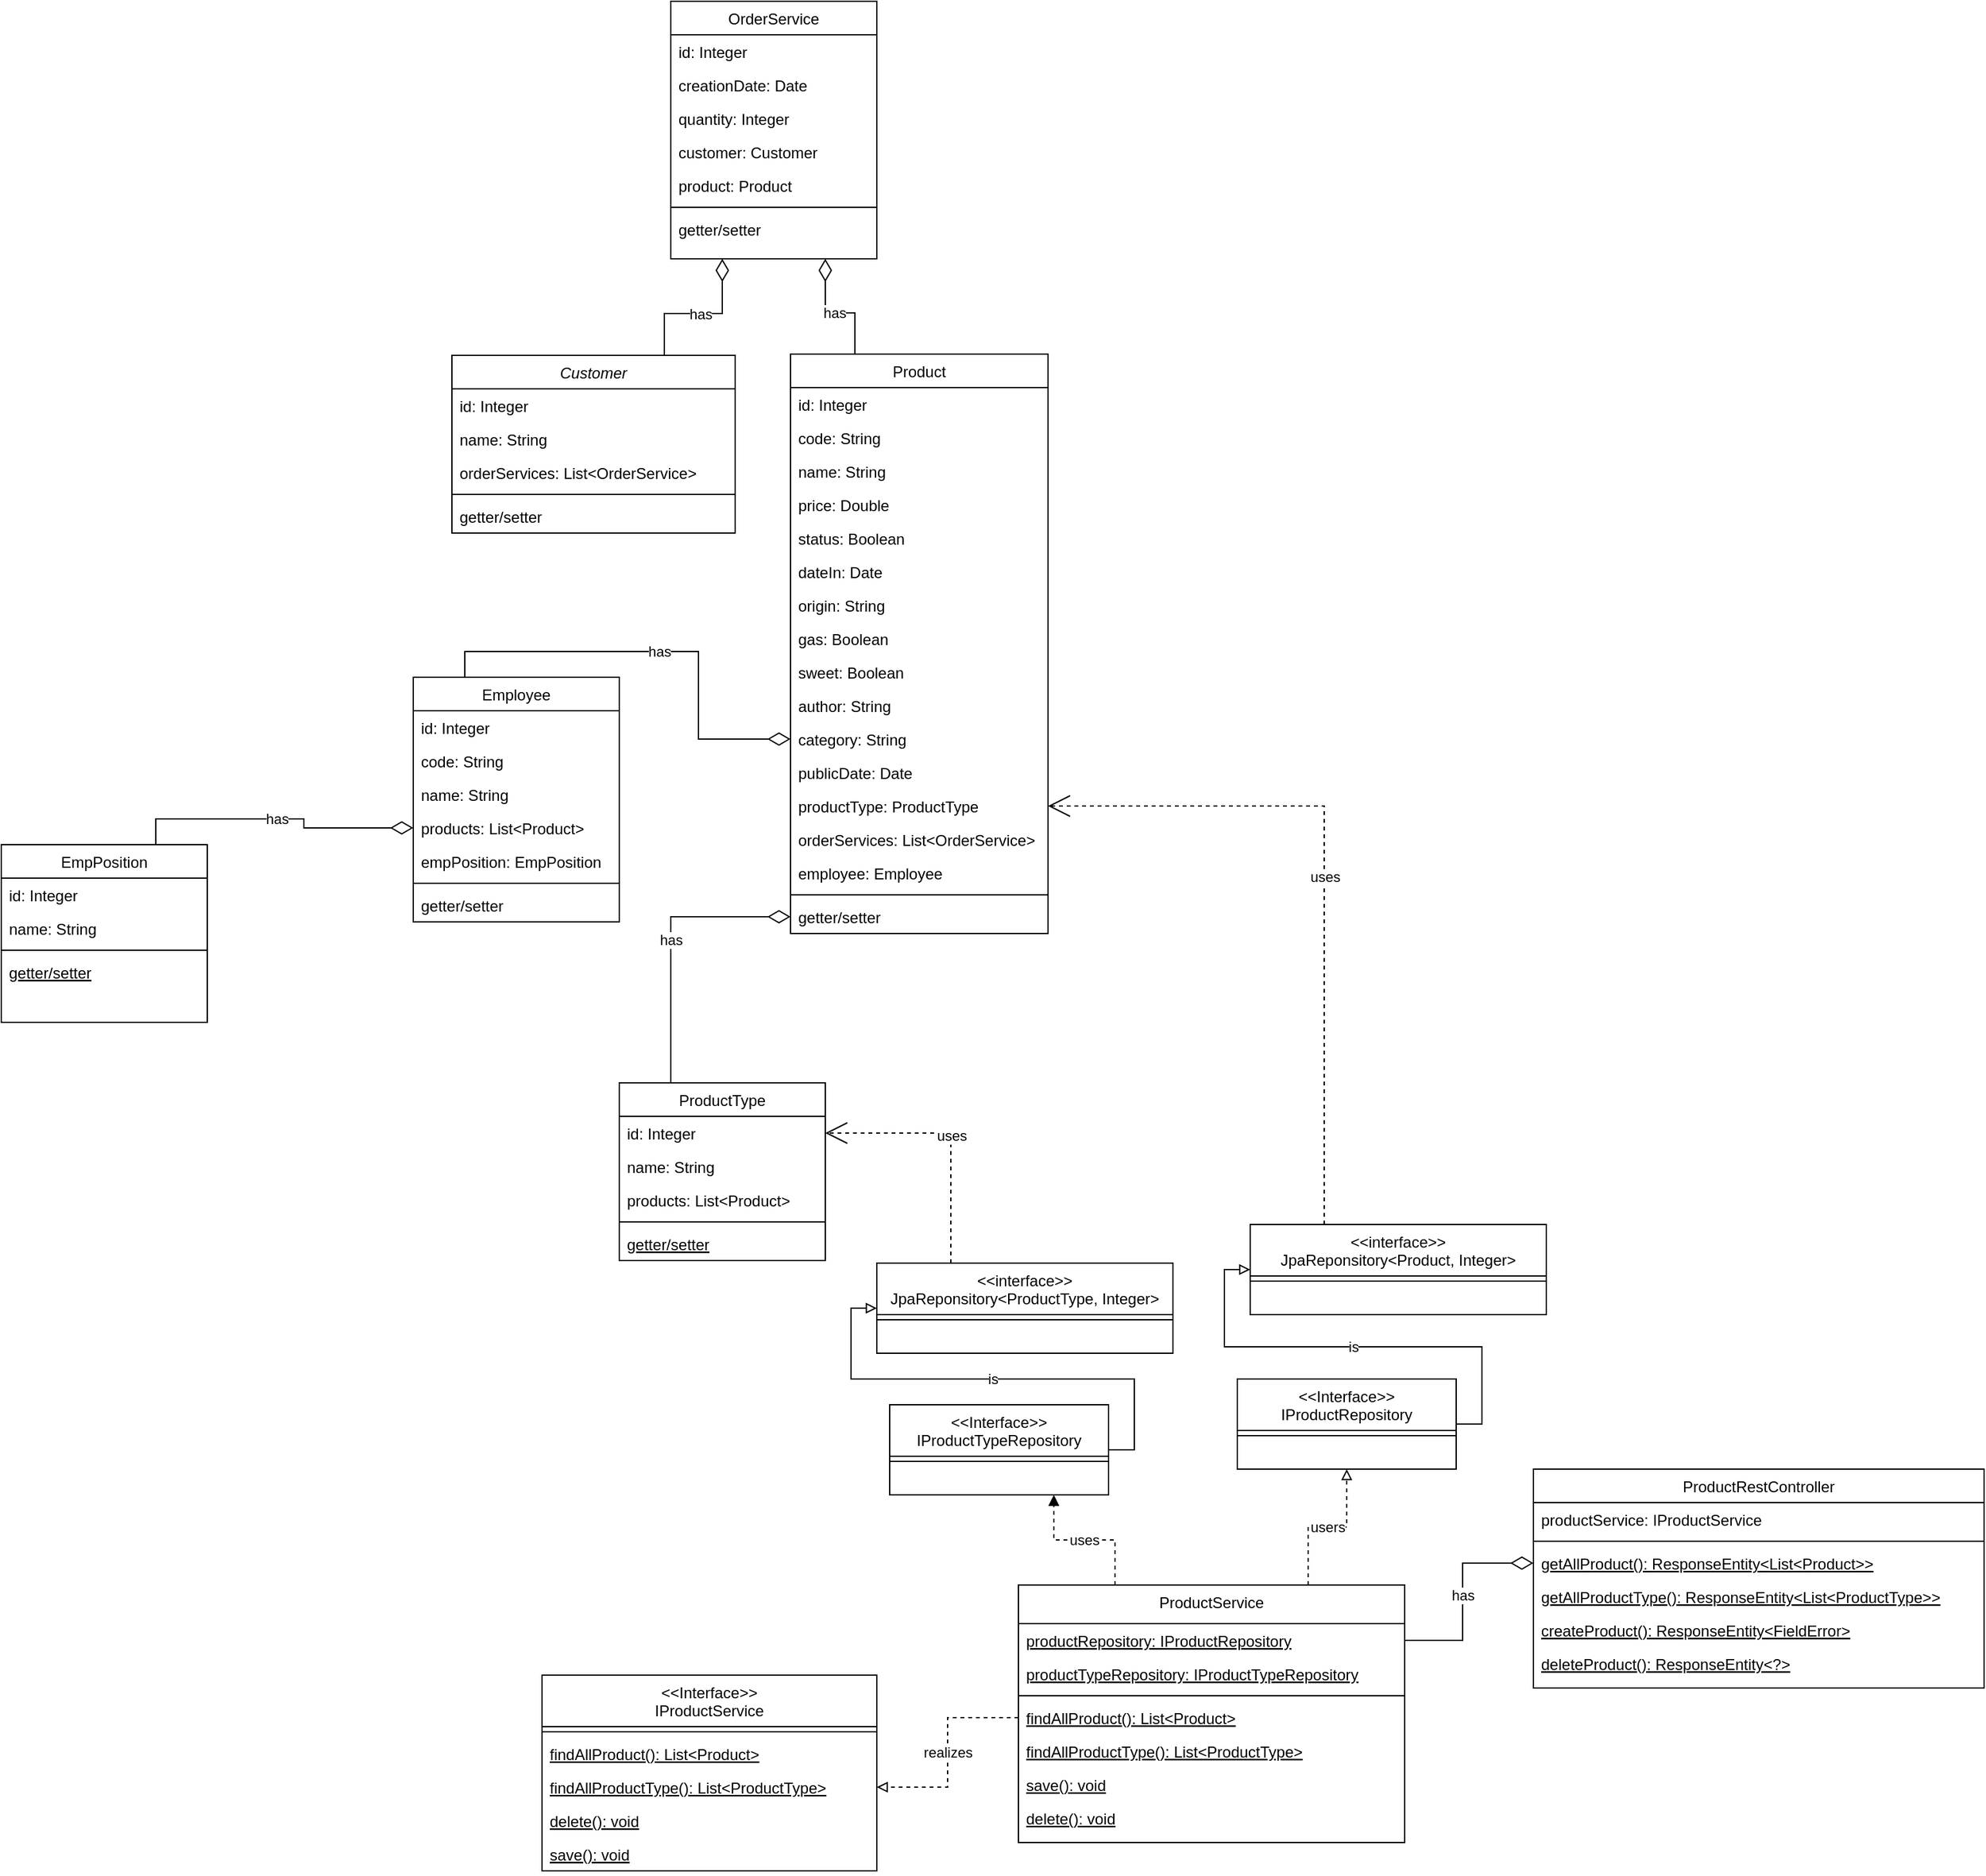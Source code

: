 <mxfile version="20.2.3" type="device"><diagram id="C5RBs43oDa-KdzZeNtuy" name="Page-1"><mxGraphModel dx="2858" dy="3461" grid="1" gridSize="10" guides="1" tooltips="1" connect="1" arrows="1" fold="1" page="1" pageScale="1" pageWidth="827" pageHeight="1169" math="0" shadow="0"><root><mxCell id="WIyWlLk6GJQsqaUBKTNV-0"/><mxCell id="WIyWlLk6GJQsqaUBKTNV-1" parent="WIyWlLk6GJQsqaUBKTNV-0"/><mxCell id="52LE8XLIJK4P2n2d30un-79" value="has" style="edgeStyle=orthogonalEdgeStyle;rounded=0;orthogonalLoop=1;jettySize=auto;html=1;exitX=0.75;exitY=0;exitDx=0;exitDy=0;endArrow=diamondThin;endFill=0;entryX=0.25;entryY=1;entryDx=0;entryDy=0;strokeWidth=1;endSize=15;" edge="1" parent="WIyWlLk6GJQsqaUBKTNV-1" source="zkfFHV4jXpPFQw0GAbJ--0" target="zkfFHV4jXpPFQw0GAbJ--13"><mxGeometry relative="1" as="geometry"><mxPoint x="770" y="-1940" as="targetPoint"/></mxGeometry></mxCell><mxCell id="zkfFHV4jXpPFQw0GAbJ--0" value="Customer" style="swimlane;fontStyle=2;align=center;verticalAlign=top;childLayout=stackLayout;horizontal=1;startSize=26;horizontalStack=0;resizeParent=1;resizeLast=0;collapsible=1;marginBottom=0;rounded=0;shadow=0;strokeWidth=1;" parent="WIyWlLk6GJQsqaUBKTNV-1" vertex="1"><mxGeometry x="-230" y="-1415" width="220" height="138" as="geometry"><mxRectangle x="230" y="140" width="160" height="26" as="alternateBounds"/></mxGeometry></mxCell><mxCell id="zkfFHV4jXpPFQw0GAbJ--1" value="id: Integer" style="text;align=left;verticalAlign=top;spacingLeft=4;spacingRight=4;overflow=hidden;rotatable=0;points=[[0,0.5],[1,0.5]];portConstraint=eastwest;" parent="zkfFHV4jXpPFQw0GAbJ--0" vertex="1"><mxGeometry y="26" width="220" height="26" as="geometry"/></mxCell><mxCell id="zkfFHV4jXpPFQw0GAbJ--2" value="name: String" style="text;align=left;verticalAlign=top;spacingLeft=4;spacingRight=4;overflow=hidden;rotatable=0;points=[[0,0.5],[1,0.5]];portConstraint=eastwest;rounded=0;shadow=0;html=0;" parent="zkfFHV4jXpPFQw0GAbJ--0" vertex="1"><mxGeometry y="52" width="220" height="26" as="geometry"/></mxCell><mxCell id="zkfFHV4jXpPFQw0GAbJ--3" value="orderServices: List&lt;OrderService&gt;" style="text;align=left;verticalAlign=top;spacingLeft=4;spacingRight=4;overflow=hidden;rotatable=0;points=[[0,0.5],[1,0.5]];portConstraint=eastwest;rounded=0;shadow=0;html=0;" parent="zkfFHV4jXpPFQw0GAbJ--0" vertex="1"><mxGeometry y="78" width="220" height="26" as="geometry"/></mxCell><mxCell id="zkfFHV4jXpPFQw0GAbJ--4" value="" style="line;html=1;strokeWidth=1;align=left;verticalAlign=middle;spacingTop=-1;spacingLeft=3;spacingRight=3;rotatable=0;labelPosition=right;points=[];portConstraint=eastwest;" parent="zkfFHV4jXpPFQw0GAbJ--0" vertex="1"><mxGeometry y="104" width="220" height="8" as="geometry"/></mxCell><mxCell id="zkfFHV4jXpPFQw0GAbJ--5" value="getter/setter" style="text;align=left;verticalAlign=top;spacingLeft=4;spacingRight=4;overflow=hidden;rotatable=0;points=[[0,0.5],[1,0.5]];portConstraint=eastwest;" parent="zkfFHV4jXpPFQw0GAbJ--0" vertex="1"><mxGeometry y="112" width="220" height="26" as="geometry"/></mxCell><mxCell id="52LE8XLIJK4P2n2d30un-82" value="has" style="edgeStyle=orthogonalEdgeStyle;rounded=0;orthogonalLoop=1;jettySize=auto;html=1;exitX=0.75;exitY=0;exitDx=0;exitDy=0;entryX=0;entryY=0.5;entryDx=0;entryDy=0;endArrow=diamondThin;endFill=0;endSize=15;strokeWidth=1;" edge="1" parent="WIyWlLk6GJQsqaUBKTNV-1" source="zkfFHV4jXpPFQw0GAbJ--6" target="zkfFHV4jXpPFQw0GAbJ--20"><mxGeometry relative="1" as="geometry"/></mxCell><mxCell id="zkfFHV4jXpPFQw0GAbJ--6" value="EmpPosition" style="swimlane;fontStyle=0;align=center;verticalAlign=top;childLayout=stackLayout;horizontal=1;startSize=26;horizontalStack=0;resizeParent=1;resizeLast=0;collapsible=1;marginBottom=0;rounded=0;shadow=0;strokeWidth=1;" parent="WIyWlLk6GJQsqaUBKTNV-1" vertex="1"><mxGeometry x="-580" y="-1035" width="160" height="138" as="geometry"><mxRectangle x="130" y="380" width="160" height="26" as="alternateBounds"/></mxGeometry></mxCell><mxCell id="zkfFHV4jXpPFQw0GAbJ--7" value="id: Integer" style="text;align=left;verticalAlign=top;spacingLeft=4;spacingRight=4;overflow=hidden;rotatable=0;points=[[0,0.5],[1,0.5]];portConstraint=eastwest;" parent="zkfFHV4jXpPFQw0GAbJ--6" vertex="1"><mxGeometry y="26" width="160" height="26" as="geometry"/></mxCell><mxCell id="zkfFHV4jXpPFQw0GAbJ--8" value="name: String" style="text;align=left;verticalAlign=top;spacingLeft=4;spacingRight=4;overflow=hidden;rotatable=0;points=[[0,0.5],[1,0.5]];portConstraint=eastwest;rounded=0;shadow=0;html=0;" parent="zkfFHV4jXpPFQw0GAbJ--6" vertex="1"><mxGeometry y="52" width="160" height="26" as="geometry"/></mxCell><mxCell id="zkfFHV4jXpPFQw0GAbJ--9" value="" style="line;html=1;strokeWidth=1;align=left;verticalAlign=middle;spacingTop=-1;spacingLeft=3;spacingRight=3;rotatable=0;labelPosition=right;points=[];portConstraint=eastwest;" parent="zkfFHV4jXpPFQw0GAbJ--6" vertex="1"><mxGeometry y="78" width="160" height="8" as="geometry"/></mxCell><mxCell id="zkfFHV4jXpPFQw0GAbJ--10" value="getter/setter" style="text;align=left;verticalAlign=top;spacingLeft=4;spacingRight=4;overflow=hidden;rotatable=0;points=[[0,0.5],[1,0.5]];portConstraint=eastwest;fontStyle=4" parent="zkfFHV4jXpPFQw0GAbJ--6" vertex="1"><mxGeometry y="86" width="160" height="26" as="geometry"/></mxCell><mxCell id="zkfFHV4jXpPFQw0GAbJ--13" value="OrderService" style="swimlane;fontStyle=0;align=center;verticalAlign=top;childLayout=stackLayout;horizontal=1;startSize=26;horizontalStack=0;resizeParent=1;resizeLast=0;collapsible=1;marginBottom=0;rounded=0;shadow=0;strokeWidth=1;" parent="WIyWlLk6GJQsqaUBKTNV-1" vertex="1"><mxGeometry x="-60" y="-1690" width="160" height="200" as="geometry"><mxRectangle x="340" y="380" width="170" height="26" as="alternateBounds"/></mxGeometry></mxCell><mxCell id="zkfFHV4jXpPFQw0GAbJ--14" value="id: Integer" style="text;align=left;verticalAlign=top;spacingLeft=4;spacingRight=4;overflow=hidden;rotatable=0;points=[[0,0.5],[1,0.5]];portConstraint=eastwest;" parent="zkfFHV4jXpPFQw0GAbJ--13" vertex="1"><mxGeometry y="26" width="160" height="26" as="geometry"/></mxCell><mxCell id="52LE8XLIJK4P2n2d30un-3" value="creationDate: Date   " style="text;align=left;verticalAlign=top;spacingLeft=4;spacingRight=4;overflow=hidden;rotatable=0;points=[[0,0.5],[1,0.5]];portConstraint=eastwest;" vertex="1" parent="zkfFHV4jXpPFQw0GAbJ--13"><mxGeometry y="52" width="160" height="26" as="geometry"/></mxCell><mxCell id="52LE8XLIJK4P2n2d30un-5" value="quantity: Integer" style="text;align=left;verticalAlign=top;spacingLeft=4;spacingRight=4;overflow=hidden;rotatable=0;points=[[0,0.5],[1,0.5]];portConstraint=eastwest;" vertex="1" parent="zkfFHV4jXpPFQw0GAbJ--13"><mxGeometry y="78" width="160" height="26" as="geometry"/></mxCell><mxCell id="52LE8XLIJK4P2n2d30un-6" value="customer: Customer" style="text;align=left;verticalAlign=top;spacingLeft=4;spacingRight=4;overflow=hidden;rotatable=0;points=[[0,0.5],[1,0.5]];portConstraint=eastwest;" vertex="1" parent="zkfFHV4jXpPFQw0GAbJ--13"><mxGeometry y="104" width="160" height="26" as="geometry"/></mxCell><mxCell id="52LE8XLIJK4P2n2d30un-4" value="product: Product" style="text;align=left;verticalAlign=top;spacingLeft=4;spacingRight=4;overflow=hidden;rotatable=0;points=[[0,0.5],[1,0.5]];portConstraint=eastwest;" vertex="1" parent="zkfFHV4jXpPFQw0GAbJ--13"><mxGeometry y="130" width="160" height="26" as="geometry"/></mxCell><mxCell id="zkfFHV4jXpPFQw0GAbJ--15" value="" style="line;html=1;strokeWidth=1;align=left;verticalAlign=middle;spacingTop=-1;spacingLeft=3;spacingRight=3;rotatable=0;labelPosition=right;points=[];portConstraint=eastwest;" parent="zkfFHV4jXpPFQw0GAbJ--13" vertex="1"><mxGeometry y="156" width="160" height="8" as="geometry"/></mxCell><mxCell id="52LE8XLIJK4P2n2d30un-8" value="getter/setter" style="text;align=left;verticalAlign=top;spacingLeft=4;spacingRight=4;overflow=hidden;rotatable=0;points=[[0,0.5],[1,0.5]];portConstraint=eastwest;" vertex="1" parent="zkfFHV4jXpPFQw0GAbJ--13"><mxGeometry y="164" width="160" height="26" as="geometry"/></mxCell><mxCell id="52LE8XLIJK4P2n2d30un-81" value="has" style="edgeStyle=orthogonalEdgeStyle;rounded=0;orthogonalLoop=1;jettySize=auto;html=1;exitX=0.25;exitY=0;exitDx=0;exitDy=0;entryX=0;entryY=0.5;entryDx=0;entryDy=0;endArrow=diamondThin;endFill=0;endSize=15;strokeWidth=1;" edge="1" parent="WIyWlLk6GJQsqaUBKTNV-1" source="zkfFHV4jXpPFQw0GAbJ--17" target="52LE8XLIJK4P2n2d30un-22"><mxGeometry relative="1" as="geometry"/></mxCell><mxCell id="zkfFHV4jXpPFQw0GAbJ--17" value="Employee" style="swimlane;fontStyle=0;align=center;verticalAlign=top;childLayout=stackLayout;horizontal=1;startSize=26;horizontalStack=0;resizeParent=1;resizeLast=0;collapsible=1;marginBottom=0;rounded=0;shadow=0;strokeWidth=1;" parent="WIyWlLk6GJQsqaUBKTNV-1" vertex="1"><mxGeometry x="-260" y="-1165" width="160" height="190" as="geometry"><mxRectangle x="550" y="140" width="160" height="26" as="alternateBounds"/></mxGeometry></mxCell><mxCell id="zkfFHV4jXpPFQw0GAbJ--18" value="id: Integer" style="text;align=left;verticalAlign=top;spacingLeft=4;spacingRight=4;overflow=hidden;rotatable=0;points=[[0,0.5],[1,0.5]];portConstraint=eastwest;" parent="zkfFHV4jXpPFQw0GAbJ--17" vertex="1"><mxGeometry y="26" width="160" height="26" as="geometry"/></mxCell><mxCell id="zkfFHV4jXpPFQw0GAbJ--19" value="code: String" style="text;align=left;verticalAlign=top;spacingLeft=4;spacingRight=4;overflow=hidden;rotatable=0;points=[[0,0.5],[1,0.5]];portConstraint=eastwest;rounded=0;shadow=0;html=0;" parent="zkfFHV4jXpPFQw0GAbJ--17" vertex="1"><mxGeometry y="52" width="160" height="26" as="geometry"/></mxCell><mxCell id="52LE8XLIJK4P2n2d30un-7" value="name: String" style="text;align=left;verticalAlign=top;spacingLeft=4;spacingRight=4;overflow=hidden;rotatable=0;points=[[0,0.5],[1,0.5]];portConstraint=eastwest;rounded=0;shadow=0;html=0;" vertex="1" parent="zkfFHV4jXpPFQw0GAbJ--17"><mxGeometry y="78" width="160" height="26" as="geometry"/></mxCell><mxCell id="zkfFHV4jXpPFQw0GAbJ--20" value="products: List&lt;Product&gt;" style="text;align=left;verticalAlign=top;spacingLeft=4;spacingRight=4;overflow=hidden;rotatable=0;points=[[0,0.5],[1,0.5]];portConstraint=eastwest;rounded=0;shadow=0;html=0;" parent="zkfFHV4jXpPFQw0GAbJ--17" vertex="1"><mxGeometry y="104" width="160" height="26" as="geometry"/></mxCell><mxCell id="zkfFHV4jXpPFQw0GAbJ--21" value="empPosition: EmpPosition" style="text;align=left;verticalAlign=top;spacingLeft=4;spacingRight=4;overflow=hidden;rotatable=0;points=[[0,0.5],[1,0.5]];portConstraint=eastwest;rounded=0;shadow=0;html=0;" parent="zkfFHV4jXpPFQw0GAbJ--17" vertex="1"><mxGeometry y="130" width="160" height="26" as="geometry"/></mxCell><mxCell id="zkfFHV4jXpPFQw0GAbJ--23" value="" style="line;html=1;strokeWidth=1;align=left;verticalAlign=middle;spacingTop=-1;spacingLeft=3;spacingRight=3;rotatable=0;labelPosition=right;points=[];portConstraint=eastwest;" parent="zkfFHV4jXpPFQw0GAbJ--17" vertex="1"><mxGeometry y="156" width="160" height="8" as="geometry"/></mxCell><mxCell id="zkfFHV4jXpPFQw0GAbJ--24" value="getter/setter" style="text;align=left;verticalAlign=top;spacingLeft=4;spacingRight=4;overflow=hidden;rotatable=0;points=[[0,0.5],[1,0.5]];portConstraint=eastwest;" parent="zkfFHV4jXpPFQw0GAbJ--17" vertex="1"><mxGeometry y="164" width="160" height="26" as="geometry"/></mxCell><mxCell id="52LE8XLIJK4P2n2d30un-80" value="has" style="edgeStyle=orthogonalEdgeStyle;rounded=0;orthogonalLoop=1;jettySize=auto;html=1;exitX=0.25;exitY=0;exitDx=0;exitDy=0;entryX=0.75;entryY=1;entryDx=0;entryDy=0;endArrow=diamondThin;endFill=0;endSize=15;" edge="1" parent="WIyWlLk6GJQsqaUBKTNV-1" source="52LE8XLIJK4P2n2d30un-9" target="zkfFHV4jXpPFQw0GAbJ--13"><mxGeometry relative="1" as="geometry"/></mxCell><mxCell id="52LE8XLIJK4P2n2d30un-9" value="Product" style="swimlane;fontStyle=0;align=center;verticalAlign=top;childLayout=stackLayout;horizontal=1;startSize=26;horizontalStack=0;resizeParent=1;resizeLast=0;collapsible=1;marginBottom=0;rounded=0;shadow=0;strokeWidth=1;" vertex="1" parent="WIyWlLk6GJQsqaUBKTNV-1"><mxGeometry x="33" y="-1416" width="200" height="450" as="geometry"><mxRectangle x="340" y="380" width="170" height="26" as="alternateBounds"/></mxGeometry></mxCell><mxCell id="52LE8XLIJK4P2n2d30un-10" value="id: Integer" style="text;align=left;verticalAlign=top;spacingLeft=4;spacingRight=4;overflow=hidden;rotatable=0;points=[[0,0.5],[1,0.5]];portConstraint=eastwest;" vertex="1" parent="52LE8XLIJK4P2n2d30un-9"><mxGeometry y="26" width="200" height="26" as="geometry"/></mxCell><mxCell id="52LE8XLIJK4P2n2d30un-11" value="code: String" style="text;align=left;verticalAlign=top;spacingLeft=4;spacingRight=4;overflow=hidden;rotatable=0;points=[[0,0.5],[1,0.5]];portConstraint=eastwest;" vertex="1" parent="52LE8XLIJK4P2n2d30un-9"><mxGeometry y="52" width="200" height="26" as="geometry"/></mxCell><mxCell id="52LE8XLIJK4P2n2d30un-12" value="name: String" style="text;align=left;verticalAlign=top;spacingLeft=4;spacingRight=4;overflow=hidden;rotatable=0;points=[[0,0.5],[1,0.5]];portConstraint=eastwest;" vertex="1" parent="52LE8XLIJK4P2n2d30un-9"><mxGeometry y="78" width="200" height="26" as="geometry"/></mxCell><mxCell id="52LE8XLIJK4P2n2d30un-13" value="price: Double" style="text;align=left;verticalAlign=top;spacingLeft=4;spacingRight=4;overflow=hidden;rotatable=0;points=[[0,0.5],[1,0.5]];portConstraint=eastwest;" vertex="1" parent="52LE8XLIJK4P2n2d30un-9"><mxGeometry y="104" width="200" height="26" as="geometry"/></mxCell><mxCell id="52LE8XLIJK4P2n2d30un-14" value="status: Boolean" style="text;align=left;verticalAlign=top;spacingLeft=4;spacingRight=4;overflow=hidden;rotatable=0;points=[[0,0.5],[1,0.5]];portConstraint=eastwest;" vertex="1" parent="52LE8XLIJK4P2n2d30un-9"><mxGeometry y="130" width="200" height="26" as="geometry"/></mxCell><mxCell id="52LE8XLIJK4P2n2d30un-17" value="dateIn: Date" style="text;align=left;verticalAlign=top;spacingLeft=4;spacingRight=4;overflow=hidden;rotatable=0;points=[[0,0.5],[1,0.5]];portConstraint=eastwest;" vertex="1" parent="52LE8XLIJK4P2n2d30un-9"><mxGeometry y="156" width="200" height="26" as="geometry"/></mxCell><mxCell id="52LE8XLIJK4P2n2d30un-18" value="origin: String" style="text;align=left;verticalAlign=top;spacingLeft=4;spacingRight=4;overflow=hidden;rotatable=0;points=[[0,0.5],[1,0.5]];portConstraint=eastwest;" vertex="1" parent="52LE8XLIJK4P2n2d30un-9"><mxGeometry y="182" width="200" height="26" as="geometry"/></mxCell><mxCell id="52LE8XLIJK4P2n2d30un-19" value="gas: Boolean" style="text;align=left;verticalAlign=top;spacingLeft=4;spacingRight=4;overflow=hidden;rotatable=0;points=[[0,0.5],[1,0.5]];portConstraint=eastwest;" vertex="1" parent="52LE8XLIJK4P2n2d30un-9"><mxGeometry y="208" width="200" height="26" as="geometry"/></mxCell><mxCell id="52LE8XLIJK4P2n2d30un-20" value="sweet: Boolean" style="text;align=left;verticalAlign=top;spacingLeft=4;spacingRight=4;overflow=hidden;rotatable=0;points=[[0,0.5],[1,0.5]];portConstraint=eastwest;" vertex="1" parent="52LE8XLIJK4P2n2d30un-9"><mxGeometry y="234" width="200" height="26" as="geometry"/></mxCell><mxCell id="52LE8XLIJK4P2n2d30un-21" value="author: String" style="text;align=left;verticalAlign=top;spacingLeft=4;spacingRight=4;overflow=hidden;rotatable=0;points=[[0,0.5],[1,0.5]];portConstraint=eastwest;" vertex="1" parent="52LE8XLIJK4P2n2d30un-9"><mxGeometry y="260" width="200" height="26" as="geometry"/></mxCell><mxCell id="52LE8XLIJK4P2n2d30un-22" value="category: String" style="text;align=left;verticalAlign=top;spacingLeft=4;spacingRight=4;overflow=hidden;rotatable=0;points=[[0,0.5],[1,0.5]];portConstraint=eastwest;" vertex="1" parent="52LE8XLIJK4P2n2d30un-9"><mxGeometry y="286" width="200" height="26" as="geometry"/></mxCell><mxCell id="52LE8XLIJK4P2n2d30un-23" value="publicDate: Date" style="text;align=left;verticalAlign=top;spacingLeft=4;spacingRight=4;overflow=hidden;rotatable=0;points=[[0,0.5],[1,0.5]];portConstraint=eastwest;" vertex="1" parent="52LE8XLIJK4P2n2d30un-9"><mxGeometry y="312" width="200" height="26" as="geometry"/></mxCell><mxCell id="52LE8XLIJK4P2n2d30un-24" value="productType: ProductType" style="text;align=left;verticalAlign=top;spacingLeft=4;spacingRight=4;overflow=hidden;rotatable=0;points=[[0,0.5],[1,0.5]];portConstraint=eastwest;" vertex="1" parent="52LE8XLIJK4P2n2d30un-9"><mxGeometry y="338" width="200" height="26" as="geometry"/></mxCell><mxCell id="52LE8XLIJK4P2n2d30un-25" value="orderServices: List&lt;OrderService&gt;" style="text;align=left;verticalAlign=top;spacingLeft=4;spacingRight=4;overflow=hidden;rotatable=0;points=[[0,0.5],[1,0.5]];portConstraint=eastwest;" vertex="1" parent="52LE8XLIJK4P2n2d30un-9"><mxGeometry y="364" width="200" height="26" as="geometry"/></mxCell><mxCell id="52LE8XLIJK4P2n2d30un-26" value="employee: Employee" style="text;align=left;verticalAlign=top;spacingLeft=4;spacingRight=4;overflow=hidden;rotatable=0;points=[[0,0.5],[1,0.5]];portConstraint=eastwest;" vertex="1" parent="52LE8XLIJK4P2n2d30un-9"><mxGeometry y="390" width="200" height="26" as="geometry"/></mxCell><mxCell id="52LE8XLIJK4P2n2d30un-15" value="" style="line;html=1;strokeWidth=1;align=left;verticalAlign=middle;spacingTop=-1;spacingLeft=3;spacingRight=3;rotatable=0;labelPosition=right;points=[];portConstraint=eastwest;" vertex="1" parent="52LE8XLIJK4P2n2d30un-9"><mxGeometry y="416" width="200" height="8" as="geometry"/></mxCell><mxCell id="52LE8XLIJK4P2n2d30un-16" value="getter/setter" style="text;align=left;verticalAlign=top;spacingLeft=4;spacingRight=4;overflow=hidden;rotatable=0;points=[[0,0.5],[1,0.5]];portConstraint=eastwest;" vertex="1" parent="52LE8XLIJK4P2n2d30un-9"><mxGeometry y="424" width="200" height="26" as="geometry"/></mxCell><mxCell id="52LE8XLIJK4P2n2d30un-83" value="has" style="edgeStyle=orthogonalEdgeStyle;rounded=0;orthogonalLoop=1;jettySize=auto;html=1;exitX=0.25;exitY=0;exitDx=0;exitDy=0;entryX=0;entryY=0.5;entryDx=0;entryDy=0;endArrow=diamondThin;endFill=0;endSize=15;strokeWidth=1;" edge="1" parent="WIyWlLk6GJQsqaUBKTNV-1" source="52LE8XLIJK4P2n2d30un-27" target="52LE8XLIJK4P2n2d30un-16"><mxGeometry relative="1" as="geometry"/></mxCell><mxCell id="52LE8XLIJK4P2n2d30un-27" value="ProductType" style="swimlane;fontStyle=0;align=center;verticalAlign=top;childLayout=stackLayout;horizontal=1;startSize=26;horizontalStack=0;resizeParent=1;resizeLast=0;collapsible=1;marginBottom=0;rounded=0;shadow=0;strokeWidth=1;" vertex="1" parent="WIyWlLk6GJQsqaUBKTNV-1"><mxGeometry x="-100" y="-850" width="160" height="138" as="geometry"><mxRectangle x="130" y="380" width="160" height="26" as="alternateBounds"/></mxGeometry></mxCell><mxCell id="52LE8XLIJK4P2n2d30un-28" value="id: Integer" style="text;align=left;verticalAlign=top;spacingLeft=4;spacingRight=4;overflow=hidden;rotatable=0;points=[[0,0.5],[1,0.5]];portConstraint=eastwest;" vertex="1" parent="52LE8XLIJK4P2n2d30un-27"><mxGeometry y="26" width="160" height="26" as="geometry"/></mxCell><mxCell id="52LE8XLIJK4P2n2d30un-29" value="name: String" style="text;align=left;verticalAlign=top;spacingLeft=4;spacingRight=4;overflow=hidden;rotatable=0;points=[[0,0.5],[1,0.5]];portConstraint=eastwest;rounded=0;shadow=0;html=0;" vertex="1" parent="52LE8XLIJK4P2n2d30un-27"><mxGeometry y="52" width="160" height="26" as="geometry"/></mxCell><mxCell id="52LE8XLIJK4P2n2d30un-32" value="products: List&lt;Product&gt;" style="text;align=left;verticalAlign=top;spacingLeft=4;spacingRight=4;overflow=hidden;rotatable=0;points=[[0,0.5],[1,0.5]];portConstraint=eastwest;rounded=0;shadow=0;html=0;" vertex="1" parent="52LE8XLIJK4P2n2d30un-27"><mxGeometry y="78" width="160" height="26" as="geometry"/></mxCell><mxCell id="52LE8XLIJK4P2n2d30un-30" value="" style="line;html=1;strokeWidth=1;align=left;verticalAlign=middle;spacingTop=-1;spacingLeft=3;spacingRight=3;rotatable=0;labelPosition=right;points=[];portConstraint=eastwest;" vertex="1" parent="52LE8XLIJK4P2n2d30un-27"><mxGeometry y="104" width="160" height="8" as="geometry"/></mxCell><mxCell id="52LE8XLIJK4P2n2d30un-31" value="getter/setter" style="text;align=left;verticalAlign=top;spacingLeft=4;spacingRight=4;overflow=hidden;rotatable=0;points=[[0,0.5],[1,0.5]];portConstraint=eastwest;fontStyle=4" vertex="1" parent="52LE8XLIJK4P2n2d30un-27"><mxGeometry y="112" width="160" height="26" as="geometry"/></mxCell><mxCell id="52LE8XLIJK4P2n2d30un-33" value="ProductRestController" style="swimlane;fontStyle=0;align=center;verticalAlign=top;childLayout=stackLayout;horizontal=1;startSize=26;horizontalStack=0;resizeParent=1;resizeLast=0;collapsible=1;marginBottom=0;rounded=0;shadow=0;strokeWidth=1;" vertex="1" parent="WIyWlLk6GJQsqaUBKTNV-1"><mxGeometry x="610" y="-550" width="350" height="170" as="geometry"><mxRectangle x="130" y="380" width="160" height="26" as="alternateBounds"/></mxGeometry></mxCell><mxCell id="52LE8XLIJK4P2n2d30un-34" value="productService: IProductService" style="text;align=left;verticalAlign=top;spacingLeft=4;spacingRight=4;overflow=hidden;rotatable=0;points=[[0,0.5],[1,0.5]];portConstraint=eastwest;" vertex="1" parent="52LE8XLIJK4P2n2d30un-33"><mxGeometry y="26" width="350" height="26" as="geometry"/></mxCell><mxCell id="52LE8XLIJK4P2n2d30un-37" value="" style="line;html=1;strokeWidth=1;align=left;verticalAlign=middle;spacingTop=-1;spacingLeft=3;spacingRight=3;rotatable=0;labelPosition=right;points=[];portConstraint=eastwest;" vertex="1" parent="52LE8XLIJK4P2n2d30un-33"><mxGeometry y="52" width="350" height="8" as="geometry"/></mxCell><mxCell id="52LE8XLIJK4P2n2d30un-38" value="getAllProduct(): ResponseEntity&lt;List&lt;Product&gt;&gt;" style="text;align=left;verticalAlign=top;spacingLeft=4;spacingRight=4;overflow=hidden;rotatable=0;points=[[0,0.5],[1,0.5]];portConstraint=eastwest;fontStyle=4" vertex="1" parent="52LE8XLIJK4P2n2d30un-33"><mxGeometry y="60" width="350" height="26" as="geometry"/></mxCell><mxCell id="52LE8XLIJK4P2n2d30un-39" value="getAllProductType(): ResponseEntity&lt;List&lt;ProductType&gt;&gt;" style="text;align=left;verticalAlign=top;spacingLeft=4;spacingRight=4;overflow=hidden;rotatable=0;points=[[0,0.5],[1,0.5]];portConstraint=eastwest;fontStyle=4" vertex="1" parent="52LE8XLIJK4P2n2d30un-33"><mxGeometry y="86" width="350" height="26" as="geometry"/></mxCell><mxCell id="52LE8XLIJK4P2n2d30un-40" value="createProduct(): ResponseEntity&lt;FieldError&gt;" style="text;align=left;verticalAlign=top;spacingLeft=4;spacingRight=4;overflow=hidden;rotatable=0;points=[[0,0.5],[1,0.5]];portConstraint=eastwest;fontStyle=4" vertex="1" parent="52LE8XLIJK4P2n2d30un-33"><mxGeometry y="112" width="350" height="26" as="geometry"/></mxCell><mxCell id="52LE8XLIJK4P2n2d30un-41" value="deleteProduct(): ResponseEntity&lt;?&gt;" style="text;align=left;verticalAlign=top;spacingLeft=4;spacingRight=4;overflow=hidden;rotatable=0;points=[[0,0.5],[1,0.5]];portConstraint=eastwest;fontStyle=4" vertex="1" parent="52LE8XLIJK4P2n2d30un-33"><mxGeometry y="138" width="350" height="26" as="geometry"/></mxCell><mxCell id="52LE8XLIJK4P2n2d30un-51" value="is" style="edgeStyle=orthogonalEdgeStyle;rounded=0;orthogonalLoop=1;jettySize=auto;html=1;exitX=1;exitY=0.5;exitDx=0;exitDy=0;entryX=0;entryY=0.5;entryDx=0;entryDy=0;endArrow=block;endFill=0;" edge="1" parent="WIyWlLk6GJQsqaUBKTNV-1" source="52LE8XLIJK4P2n2d30un-42" target="52LE8XLIJK4P2n2d30un-49"><mxGeometry relative="1" as="geometry"/></mxCell><mxCell id="52LE8XLIJK4P2n2d30un-42" value="&lt;&lt;Interface&gt;&gt;&#10;IProductRepository" style="swimlane;fontStyle=0;align=center;verticalAlign=top;childLayout=stackLayout;horizontal=1;startSize=40;horizontalStack=0;resizeParent=1;resizeLast=0;collapsible=1;marginBottom=0;rounded=0;shadow=0;strokeWidth=1;" vertex="1" parent="WIyWlLk6GJQsqaUBKTNV-1"><mxGeometry x="380" y="-620" width="170" height="70" as="geometry"><mxRectangle x="130" y="380" width="160" height="26" as="alternateBounds"/></mxGeometry></mxCell><mxCell id="52LE8XLIJK4P2n2d30un-44" value="" style="line;html=1;strokeWidth=1;align=left;verticalAlign=middle;spacingTop=-1;spacingLeft=3;spacingRight=3;rotatable=0;labelPosition=right;points=[];portConstraint=eastwest;" vertex="1" parent="52LE8XLIJK4P2n2d30un-42"><mxGeometry y="40" width="170" height="8" as="geometry"/></mxCell><mxCell id="52LE8XLIJK4P2n2d30un-86" value="uses" style="edgeStyle=orthogonalEdgeStyle;rounded=0;orthogonalLoop=1;jettySize=auto;html=1;exitX=0.25;exitY=0;exitDx=0;exitDy=0;entryX=1;entryY=0.5;entryDx=0;entryDy=0;dashed=1;endArrow=open;endFill=0;endSize=15;strokeWidth=1;" edge="1" parent="WIyWlLk6GJQsqaUBKTNV-1" source="52LE8XLIJK4P2n2d30un-49" target="52LE8XLIJK4P2n2d30un-24"><mxGeometry relative="1" as="geometry"/></mxCell><mxCell id="52LE8XLIJK4P2n2d30un-49" value="&lt;&lt;interface&gt;&gt;&#10;JpaReponsitory&lt;Product, Integer&gt;" style="swimlane;fontStyle=0;align=center;verticalAlign=top;childLayout=stackLayout;horizontal=1;startSize=40;horizontalStack=0;resizeParent=1;resizeLast=0;collapsible=1;marginBottom=0;rounded=0;shadow=0;strokeWidth=1;" vertex="1" parent="WIyWlLk6GJQsqaUBKTNV-1"><mxGeometry x="390" y="-740" width="230" height="70" as="geometry"><mxRectangle x="240" y="488" width="160" height="26" as="alternateBounds"/></mxGeometry></mxCell><mxCell id="52LE8XLIJK4P2n2d30un-50" value="" style="line;html=1;strokeWidth=1;align=left;verticalAlign=middle;spacingTop=-1;spacingLeft=3;spacingRight=3;rotatable=0;labelPosition=right;points=[];portConstraint=eastwest;" vertex="1" parent="52LE8XLIJK4P2n2d30un-49"><mxGeometry y="40" width="230" height="8" as="geometry"/></mxCell><mxCell id="52LE8XLIJK4P2n2d30un-85" value="uses" style="edgeStyle=orthogonalEdgeStyle;rounded=0;orthogonalLoop=1;jettySize=auto;html=1;exitX=0.25;exitY=0;exitDx=0;exitDy=0;entryX=1;entryY=0.5;entryDx=0;entryDy=0;endArrow=open;endFill=0;endSize=15;strokeWidth=1;dashed=1;" edge="1" parent="WIyWlLk6GJQsqaUBKTNV-1" source="52LE8XLIJK4P2n2d30un-52" target="52LE8XLIJK4P2n2d30un-28"><mxGeometry relative="1" as="geometry"/></mxCell><mxCell id="52LE8XLIJK4P2n2d30un-52" value="&lt;&lt;interface&gt;&gt;&#10;JpaReponsitory&lt;ProductType, Integer&gt;" style="swimlane;fontStyle=0;align=center;verticalAlign=top;childLayout=stackLayout;horizontal=1;startSize=40;horizontalStack=0;resizeParent=1;resizeLast=0;collapsible=1;marginBottom=0;rounded=0;shadow=0;strokeWidth=1;" vertex="1" parent="WIyWlLk6GJQsqaUBKTNV-1"><mxGeometry x="100" y="-710" width="230" height="70" as="geometry"><mxRectangle x="240" y="488" width="160" height="26" as="alternateBounds"/></mxGeometry></mxCell><mxCell id="52LE8XLIJK4P2n2d30un-53" value="" style="line;html=1;strokeWidth=1;align=left;verticalAlign=middle;spacingTop=-1;spacingLeft=3;spacingRight=3;rotatable=0;labelPosition=right;points=[];portConstraint=eastwest;" vertex="1" parent="52LE8XLIJK4P2n2d30un-52"><mxGeometry y="40" width="230" height="8" as="geometry"/></mxCell><mxCell id="52LE8XLIJK4P2n2d30un-56" value="is" style="edgeStyle=orthogonalEdgeStyle;rounded=0;orthogonalLoop=1;jettySize=auto;html=1;exitX=1;exitY=0.5;exitDx=0;exitDy=0;entryX=0;entryY=0.5;entryDx=0;entryDy=0;endArrow=block;endFill=0;" edge="1" parent="WIyWlLk6GJQsqaUBKTNV-1" source="52LE8XLIJK4P2n2d30un-54" target="52LE8XLIJK4P2n2d30un-52"><mxGeometry relative="1" as="geometry"/></mxCell><mxCell id="52LE8XLIJK4P2n2d30un-54" value="&lt;&lt;Interface&gt;&gt;&#10;IProductTypeRepository" style="swimlane;fontStyle=0;align=center;verticalAlign=top;childLayout=stackLayout;horizontal=1;startSize=40;horizontalStack=0;resizeParent=1;resizeLast=0;collapsible=1;marginBottom=0;rounded=0;shadow=0;strokeWidth=1;" vertex="1" parent="WIyWlLk6GJQsqaUBKTNV-1"><mxGeometry x="110" y="-600" width="170" height="70" as="geometry"><mxRectangle x="130" y="380" width="160" height="26" as="alternateBounds"/></mxGeometry></mxCell><mxCell id="52LE8XLIJK4P2n2d30un-55" value="" style="line;html=1;strokeWidth=1;align=left;verticalAlign=middle;spacingTop=-1;spacingLeft=3;spacingRight=3;rotatable=0;labelPosition=right;points=[];portConstraint=eastwest;" vertex="1" parent="52LE8XLIJK4P2n2d30un-54"><mxGeometry y="40" width="170" height="8" as="geometry"/></mxCell><mxCell id="52LE8XLIJK4P2n2d30un-59" value="&lt;&lt;Interface&gt;&gt;&#10;IProductService" style="swimlane;fontStyle=0;align=center;verticalAlign=top;childLayout=stackLayout;horizontal=1;startSize=40;horizontalStack=0;resizeParent=1;resizeLast=0;collapsible=1;marginBottom=0;rounded=0;shadow=0;strokeWidth=1;" vertex="1" parent="WIyWlLk6GJQsqaUBKTNV-1"><mxGeometry x="-160" y="-390" width="260" height="152" as="geometry"><mxRectangle x="130" y="380" width="160" height="26" as="alternateBounds"/></mxGeometry></mxCell><mxCell id="52LE8XLIJK4P2n2d30un-60" value="" style="line;html=1;strokeWidth=1;align=left;verticalAlign=middle;spacingTop=-1;spacingLeft=3;spacingRight=3;rotatable=0;labelPosition=right;points=[];portConstraint=eastwest;" vertex="1" parent="52LE8XLIJK4P2n2d30un-59"><mxGeometry y="40" width="260" height="8" as="geometry"/></mxCell><mxCell id="52LE8XLIJK4P2n2d30un-62" value="findAllProduct(): List&lt;Product&gt;" style="text;align=left;verticalAlign=top;spacingLeft=4;spacingRight=4;overflow=hidden;rotatable=0;points=[[0,0.5],[1,0.5]];portConstraint=eastwest;fontStyle=4" vertex="1" parent="52LE8XLIJK4P2n2d30un-59"><mxGeometry y="48" width="260" height="26" as="geometry"/></mxCell><mxCell id="52LE8XLIJK4P2n2d30un-63" value="findAllProductType(): List&lt;ProductType&gt;" style="text;align=left;verticalAlign=top;spacingLeft=4;spacingRight=4;overflow=hidden;rotatable=0;points=[[0,0.5],[1,0.5]];portConstraint=eastwest;fontStyle=4" vertex="1" parent="52LE8XLIJK4P2n2d30un-59"><mxGeometry y="74" width="260" height="26" as="geometry"/></mxCell><mxCell id="52LE8XLIJK4P2n2d30un-65" value="delete(): void" style="text;align=left;verticalAlign=top;spacingLeft=4;spacingRight=4;overflow=hidden;rotatable=0;points=[[0,0.5],[1,0.5]];portConstraint=eastwest;fontStyle=4" vertex="1" parent="52LE8XLIJK4P2n2d30un-59"><mxGeometry y="100" width="260" height="26" as="geometry"/></mxCell><mxCell id="52LE8XLIJK4P2n2d30un-70" value="save(): void" style="text;align=left;verticalAlign=top;spacingLeft=4;spacingRight=4;overflow=hidden;rotatable=0;points=[[0,0.5],[1,0.5]];portConstraint=eastwest;fontStyle=4" vertex="1" parent="52LE8XLIJK4P2n2d30un-59"><mxGeometry y="126" width="260" height="26" as="geometry"/></mxCell><mxCell id="52LE8XLIJK4P2n2d30un-76" value="uses" style="edgeStyle=orthogonalEdgeStyle;rounded=0;orthogonalLoop=1;jettySize=auto;html=1;exitX=0.25;exitY=0;exitDx=0;exitDy=0;entryX=0.75;entryY=1;entryDx=0;entryDy=0;dashed=1;endArrow=block;endFill=1;" edge="1" parent="WIyWlLk6GJQsqaUBKTNV-1" source="52LE8XLIJK4P2n2d30un-66" target="52LE8XLIJK4P2n2d30un-54"><mxGeometry relative="1" as="geometry"/></mxCell><mxCell id="52LE8XLIJK4P2n2d30un-78" value="users" style="edgeStyle=orthogonalEdgeStyle;rounded=0;orthogonalLoop=1;jettySize=auto;html=1;exitX=0.75;exitY=0;exitDx=0;exitDy=0;entryX=0.5;entryY=1;entryDx=0;entryDy=0;dashed=1;endArrow=block;endFill=0;" edge="1" parent="WIyWlLk6GJQsqaUBKTNV-1" source="52LE8XLIJK4P2n2d30un-66" target="52LE8XLIJK4P2n2d30un-42"><mxGeometry relative="1" as="geometry"/></mxCell><mxCell id="52LE8XLIJK4P2n2d30un-66" value="ProductService" style="swimlane;fontStyle=0;align=center;verticalAlign=top;childLayout=stackLayout;horizontal=1;startSize=30;horizontalStack=0;resizeParent=1;resizeLast=0;collapsible=1;marginBottom=0;rounded=0;shadow=0;strokeWidth=1;" vertex="1" parent="WIyWlLk6GJQsqaUBKTNV-1"><mxGeometry x="210" y="-460" width="300" height="200" as="geometry"><mxRectangle x="130" y="380" width="160" height="26" as="alternateBounds"/></mxGeometry></mxCell><mxCell id="52LE8XLIJK4P2n2d30un-68" value="productRepository: IProductRepository" style="text;align=left;verticalAlign=top;spacingLeft=4;spacingRight=4;overflow=hidden;rotatable=0;points=[[0,0.5],[1,0.5]];portConstraint=eastwest;fontStyle=4" vertex="1" parent="52LE8XLIJK4P2n2d30un-66"><mxGeometry y="30" width="300" height="26" as="geometry"/></mxCell><mxCell id="52LE8XLIJK4P2n2d30un-69" value="productTypeRepository: IProductTypeRepository" style="text;align=left;verticalAlign=top;spacingLeft=4;spacingRight=4;overflow=hidden;rotatable=0;points=[[0,0.5],[1,0.5]];portConstraint=eastwest;fontStyle=4" vertex="1" parent="52LE8XLIJK4P2n2d30un-66"><mxGeometry y="56" width="300" height="26" as="geometry"/></mxCell><mxCell id="52LE8XLIJK4P2n2d30un-67" value="" style="line;html=1;strokeWidth=1;align=left;verticalAlign=middle;spacingTop=-1;spacingLeft=3;spacingRight=3;rotatable=0;labelPosition=right;points=[];portConstraint=eastwest;" vertex="1" parent="52LE8XLIJK4P2n2d30un-66"><mxGeometry y="82" width="300" height="8" as="geometry"/></mxCell><mxCell id="52LE8XLIJK4P2n2d30un-71" value="findAllProduct(): List&lt;Product&gt;" style="text;align=left;verticalAlign=top;spacingLeft=4;spacingRight=4;overflow=hidden;rotatable=0;points=[[0,0.5],[1,0.5]];portConstraint=eastwest;fontStyle=4" vertex="1" parent="52LE8XLIJK4P2n2d30un-66"><mxGeometry y="90" width="300" height="26" as="geometry"/></mxCell><mxCell id="52LE8XLIJK4P2n2d30un-72" value="findAllProductType(): List&lt;ProductType&gt;" style="text;align=left;verticalAlign=top;spacingLeft=4;spacingRight=4;overflow=hidden;rotatable=0;points=[[0,0.5],[1,0.5]];portConstraint=eastwest;fontStyle=4" vertex="1" parent="52LE8XLIJK4P2n2d30un-66"><mxGeometry y="116" width="300" height="26" as="geometry"/></mxCell><mxCell id="52LE8XLIJK4P2n2d30un-74" value="save(): void" style="text;align=left;verticalAlign=top;spacingLeft=4;spacingRight=4;overflow=hidden;rotatable=0;points=[[0,0.5],[1,0.5]];portConstraint=eastwest;fontStyle=4" vertex="1" parent="52LE8XLIJK4P2n2d30un-66"><mxGeometry y="142" width="300" height="26" as="geometry"/></mxCell><mxCell id="52LE8XLIJK4P2n2d30un-73" value="delete(): void" style="text;align=left;verticalAlign=top;spacingLeft=4;spacingRight=4;overflow=hidden;rotatable=0;points=[[0,0.5],[1,0.5]];portConstraint=eastwest;fontStyle=4" vertex="1" parent="52LE8XLIJK4P2n2d30un-66"><mxGeometry y="168" width="300" height="26" as="geometry"/></mxCell><mxCell id="52LE8XLIJK4P2n2d30un-77" value="realizes" style="edgeStyle=orthogonalEdgeStyle;rounded=0;orthogonalLoop=1;jettySize=auto;html=1;exitX=0;exitY=0.5;exitDx=0;exitDy=0;entryX=1;entryY=0.5;entryDx=0;entryDy=0;dashed=1;endArrow=block;endFill=0;" edge="1" parent="WIyWlLk6GJQsqaUBKTNV-1" source="52LE8XLIJK4P2n2d30un-71" target="52LE8XLIJK4P2n2d30un-63"><mxGeometry relative="1" as="geometry"/></mxCell><mxCell id="52LE8XLIJK4P2n2d30un-84" value="has" style="edgeStyle=orthogonalEdgeStyle;rounded=0;orthogonalLoop=1;jettySize=auto;html=1;exitX=1;exitY=0.5;exitDx=0;exitDy=0;entryX=0;entryY=0.5;entryDx=0;entryDy=0;endArrow=diamondThin;endFill=0;endSize=15;strokeWidth=1;" edge="1" parent="WIyWlLk6GJQsqaUBKTNV-1" source="52LE8XLIJK4P2n2d30un-68" target="52LE8XLIJK4P2n2d30un-38"><mxGeometry relative="1" as="geometry"/></mxCell></root></mxGraphModel></diagram></mxfile>